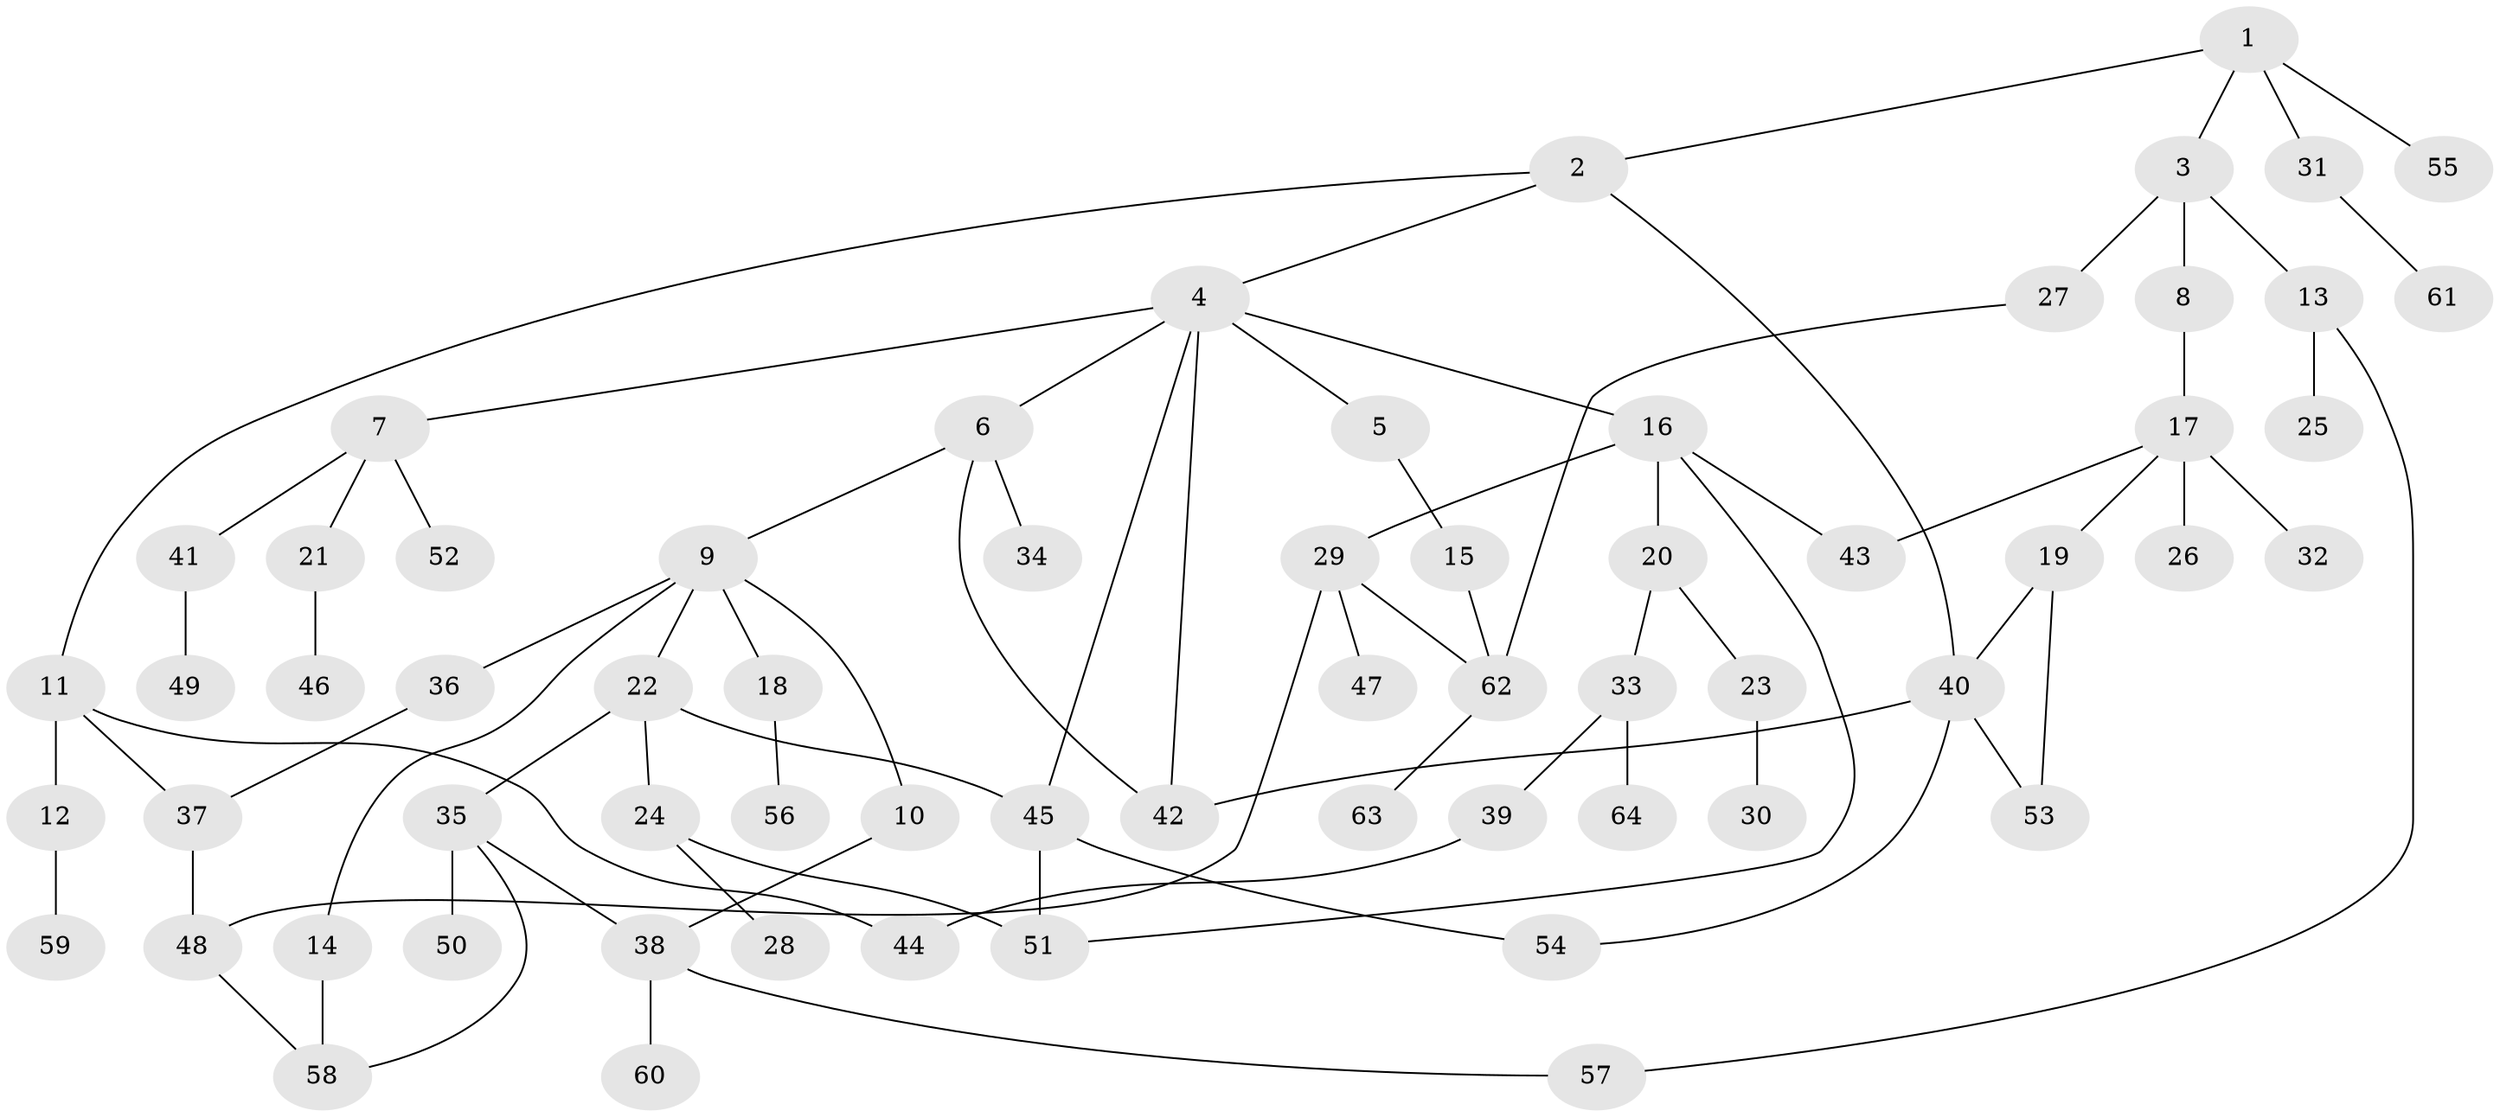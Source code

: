 // Generated by graph-tools (version 1.1) at 2025/25/03/09/25 03:25:32]
// undirected, 64 vertices, 81 edges
graph export_dot {
graph [start="1"]
  node [color=gray90,style=filled];
  1;
  2;
  3;
  4;
  5;
  6;
  7;
  8;
  9;
  10;
  11;
  12;
  13;
  14;
  15;
  16;
  17;
  18;
  19;
  20;
  21;
  22;
  23;
  24;
  25;
  26;
  27;
  28;
  29;
  30;
  31;
  32;
  33;
  34;
  35;
  36;
  37;
  38;
  39;
  40;
  41;
  42;
  43;
  44;
  45;
  46;
  47;
  48;
  49;
  50;
  51;
  52;
  53;
  54;
  55;
  56;
  57;
  58;
  59;
  60;
  61;
  62;
  63;
  64;
  1 -- 2;
  1 -- 3;
  1 -- 31;
  1 -- 55;
  2 -- 4;
  2 -- 11;
  2 -- 40;
  3 -- 8;
  3 -- 13;
  3 -- 27;
  4 -- 5;
  4 -- 6;
  4 -- 7;
  4 -- 16;
  4 -- 42;
  4 -- 45;
  5 -- 15;
  6 -- 9;
  6 -- 34;
  6 -- 42;
  7 -- 21;
  7 -- 41;
  7 -- 52;
  8 -- 17;
  9 -- 10;
  9 -- 14;
  9 -- 18;
  9 -- 22;
  9 -- 36;
  10 -- 38;
  11 -- 12;
  11 -- 44;
  11 -- 37;
  12 -- 59;
  13 -- 25;
  13 -- 57;
  14 -- 58;
  15 -- 62;
  16 -- 20;
  16 -- 29;
  16 -- 43;
  16 -- 51;
  17 -- 19;
  17 -- 26;
  17 -- 32;
  17 -- 43;
  18 -- 56;
  19 -- 40;
  19 -- 53;
  20 -- 23;
  20 -- 33;
  21 -- 46;
  22 -- 24;
  22 -- 35;
  22 -- 45;
  23 -- 30;
  24 -- 28;
  24 -- 51;
  27 -- 62;
  29 -- 47;
  29 -- 48;
  29 -- 62;
  31 -- 61;
  33 -- 39;
  33 -- 64;
  35 -- 50;
  35 -- 38;
  35 -- 58;
  36 -- 37;
  37 -- 48;
  38 -- 60;
  38 -- 57;
  39 -- 44;
  40 -- 53;
  40 -- 54;
  40 -- 42;
  41 -- 49;
  45 -- 54;
  45 -- 51;
  48 -- 58;
  62 -- 63;
}
